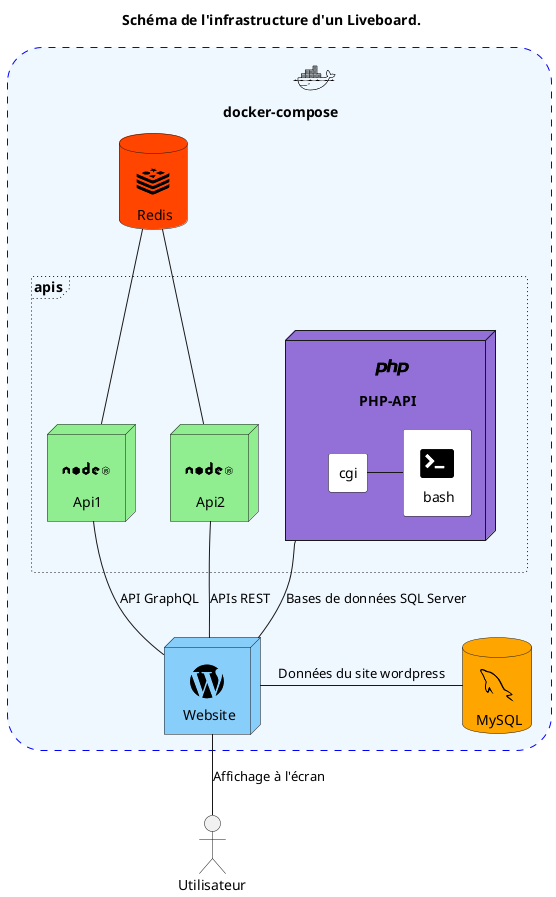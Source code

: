 @startuml structure

skinparam defaultTextAlignment center

!include <tupadr3/common>
!include <tupadr3/font-awesome/server>
!include <tupadr3/font-awesome/database>
!include <tupadr3/devicons/mysql>
!include <tupadr3/devicons/redis>
!include <tupadr3/devicons/wordpress>
!include <tupadr3/devicons/nodejs>
!include <tupadr3/devicons/php>
!include <tupadr3/devicons/docker>
!include <tupadr3/devicons/terminal>

title Schéma de l'infrastructure d'un Liveboard.

actor client [
    Utilisateur
]

DEV_DOCKER(docker,docker-compose,storage) #aliceblue;line:blue;line.dashed {
    DEV_WORDPRESS(website,Website,node,black) #lightskyblue

    DEV_MYSQL(db,MySQL,database,black) #orange

    DEV_REDIS(cache,Redis,database,black) #orangered

    frame apis #line.dotted {
        DEV_NODEJS(api1,Api1,node,black) #lightgreen

        DEV_NODEJS(api2,Api2,node,black) #lightgreen

        DEV_PHP(api3,PHP-API,node,black) #mediumpurple {
            rectangle cgi #white
            DEV_TERMINAL(bash,bash,rectangle,black) #white
            cgi -right- bash
        }
    }
}

website -right- db: Données du site wordpress
api1 -- website: API GraphQL
api2 -- website: APIs REST
api3 -- website: Bases de données SQL Server
cache -- api1
cache -- api2
website -- client: Affichage à l'écran

@enduml